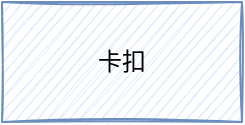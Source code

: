 <mxfile version="20.2.7" type="github">
  <diagram id="xMTkN_wt0edmk-mozryG" name="第 1 页">
    <mxGraphModel dx="1186" dy="763" grid="1" gridSize="10" guides="1" tooltips="1" connect="1" arrows="1" fold="1" page="1" pageScale="1" pageWidth="827" pageHeight="1169" math="0" shadow="0">
      <root>
        <mxCell id="0" />
        <mxCell id="1" parent="0" />
        <mxCell id="Vw7p6LKjUcfKOK30ODEw-1" value="卡扣" style="rounded=0;whiteSpace=wrap;html=1;sketch=1;fillColor=#dae8fc;strokeColor=#6c8ebf;" vertex="1" parent="1">
          <mxGeometry x="140" y="150" width="120" height="60" as="geometry" />
        </mxCell>
      </root>
    </mxGraphModel>
  </diagram>
</mxfile>
